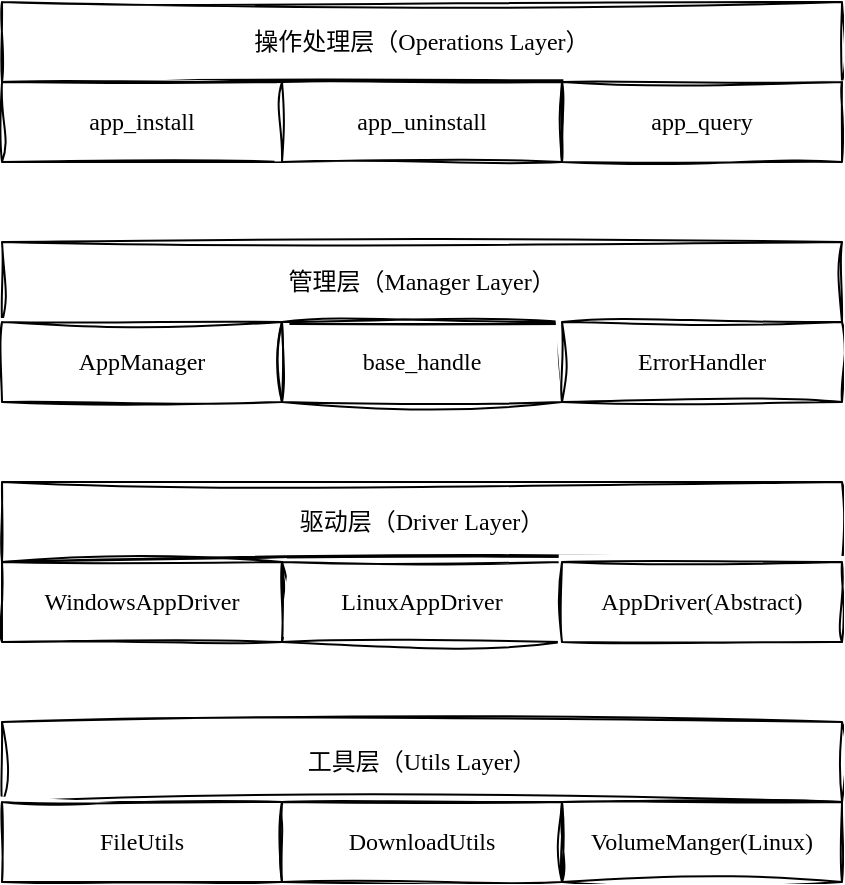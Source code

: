 <mxfile version="26.2.12">
  <diagram name="Page-1" id="xp7nAYu0gN9C_gB3B9_X">
    <mxGraphModel dx="706" dy="451" grid="1" gridSize="10" guides="1" tooltips="1" connect="1" arrows="1" fold="1" page="1" pageScale="1" pageWidth="827" pageHeight="1169" math="0" shadow="0">
      <root>
        <mxCell id="0" />
        <mxCell id="1" parent="0" />
        <mxCell id="y2FFKVEh2QQAg2XDI28p-1" value="操作处理层（Operations Layer）" style="rounded=0;whiteSpace=wrap;html=1;sketch=1;hachureGap=4;jiggle=2;curveFitting=1;fontFamily=Maple Mono NF;" vertex="1" parent="1">
          <mxGeometry x="80" y="80" width="420" height="40" as="geometry" />
        </mxCell>
        <mxCell id="y2FFKVEh2QQAg2XDI28p-2" value="app_install" style="rounded=0;whiteSpace=wrap;html=1;sketch=1;hachureGap=4;jiggle=2;curveFitting=1;fontFamily=Maple Mono NF;fontSize=12;" vertex="1" parent="1">
          <mxGeometry x="80" y="120" width="140" height="40" as="geometry" />
        </mxCell>
        <mxCell id="y2FFKVEh2QQAg2XDI28p-3" value="app_uninstall" style="rounded=0;whiteSpace=wrap;html=1;sketch=1;hachureGap=4;jiggle=2;curveFitting=1;fontFamily=Maple Mono NF;fontSize=12;" vertex="1" parent="1">
          <mxGeometry x="220" y="120" width="140" height="40" as="geometry" />
        </mxCell>
        <mxCell id="y2FFKVEh2QQAg2XDI28p-4" value="app_query" style="rounded=0;whiteSpace=wrap;html=1;sketch=1;hachureGap=4;jiggle=2;curveFitting=1;fontFamily=Maple Mono NF;fontSize=12;" vertex="1" parent="1">
          <mxGeometry x="360" y="120" width="140" height="40" as="geometry" />
        </mxCell>
        <mxCell id="y2FFKVEh2QQAg2XDI28p-5" value="管理层（Manager Layer）" style="rounded=0;whiteSpace=wrap;html=1;sketch=1;hachureGap=4;jiggle=2;curveFitting=1;fontFamily=Maple Mono NF;" vertex="1" parent="1">
          <mxGeometry x="80" y="200" width="420" height="40" as="geometry" />
        </mxCell>
        <mxCell id="y2FFKVEh2QQAg2XDI28p-6" value="AppManager" style="rounded=0;whiteSpace=wrap;html=1;sketch=1;hachureGap=4;jiggle=2;curveFitting=1;fontFamily=Maple Mono NF;fontSize=12;" vertex="1" parent="1">
          <mxGeometry x="80" y="240" width="140" height="40" as="geometry" />
        </mxCell>
        <mxCell id="y2FFKVEh2QQAg2XDI28p-7" value="base_handle" style="rounded=0;whiteSpace=wrap;html=1;sketch=1;hachureGap=4;jiggle=2;curveFitting=1;fontFamily=Maple Mono NF;fontSize=12;" vertex="1" parent="1">
          <mxGeometry x="220" y="240" width="140" height="40" as="geometry" />
        </mxCell>
        <mxCell id="y2FFKVEh2QQAg2XDI28p-8" value="ErrorHandler" style="rounded=0;whiteSpace=wrap;html=1;sketch=1;hachureGap=4;jiggle=2;curveFitting=1;fontFamily=Maple Mono NF;fontSize=12;" vertex="1" parent="1">
          <mxGeometry x="360" y="240" width="140" height="40" as="geometry" />
        </mxCell>
        <mxCell id="y2FFKVEh2QQAg2XDI28p-9" value="驱动层（Driver Layer）" style="rounded=0;whiteSpace=wrap;html=1;sketch=1;hachureGap=4;jiggle=2;curveFitting=1;fontFamily=Maple Mono NF;" vertex="1" parent="1">
          <mxGeometry x="80" y="320" width="420" height="40" as="geometry" />
        </mxCell>
        <mxCell id="y2FFKVEh2QQAg2XDI28p-10" value="WindowsAppDriver" style="rounded=0;whiteSpace=wrap;html=1;sketch=1;hachureGap=4;jiggle=2;curveFitting=1;fontFamily=Maple Mono NF;fontSize=12;" vertex="1" parent="1">
          <mxGeometry x="80" y="360" width="140" height="40" as="geometry" />
        </mxCell>
        <mxCell id="y2FFKVEh2QQAg2XDI28p-11" value="LinuxAppDriver" style="rounded=0;whiteSpace=wrap;html=1;sketch=1;hachureGap=4;jiggle=2;curveFitting=1;fontFamily=Maple Mono NF;fontSize=12;" vertex="1" parent="1">
          <mxGeometry x="220" y="360" width="140" height="40" as="geometry" />
        </mxCell>
        <mxCell id="y2FFKVEh2QQAg2XDI28p-12" value="AppDriver(Abstract)" style="rounded=0;whiteSpace=wrap;html=1;sketch=1;hachureGap=4;jiggle=2;curveFitting=1;fontFamily=Maple Mono NF;fontSize=12;" vertex="1" parent="1">
          <mxGeometry x="360" y="360" width="140" height="40" as="geometry" />
        </mxCell>
        <mxCell id="y2FFKVEh2QQAg2XDI28p-13" value="工具层（Utils Layer）" style="rounded=0;whiteSpace=wrap;html=1;sketch=1;hachureGap=4;jiggle=2;curveFitting=1;fontFamily=Maple Mono NF;" vertex="1" parent="1">
          <mxGeometry x="80" y="440" width="420" height="40" as="geometry" />
        </mxCell>
        <mxCell id="y2FFKVEh2QQAg2XDI28p-14" value="FileUtils" style="rounded=0;whiteSpace=wrap;html=1;sketch=1;hachureGap=4;jiggle=2;curveFitting=1;fontFamily=Maple Mono NF;fontSize=12;" vertex="1" parent="1">
          <mxGeometry x="80" y="480" width="140" height="40" as="geometry" />
        </mxCell>
        <mxCell id="y2FFKVEh2QQAg2XDI28p-15" value="DownloadUtils" style="rounded=0;whiteSpace=wrap;html=1;sketch=1;hachureGap=4;jiggle=2;curveFitting=1;fontFamily=Maple Mono NF;fontSize=12;" vertex="1" parent="1">
          <mxGeometry x="220" y="480" width="140" height="40" as="geometry" />
        </mxCell>
        <mxCell id="y2FFKVEh2QQAg2XDI28p-16" value="VolumeManger(Linux)" style="rounded=0;whiteSpace=wrap;html=1;sketch=1;hachureGap=4;jiggle=2;curveFitting=1;fontFamily=Maple Mono NF;fontSize=12;" vertex="1" parent="1">
          <mxGeometry x="360" y="480" width="140" height="40" as="geometry" />
        </mxCell>
      </root>
    </mxGraphModel>
  </diagram>
</mxfile>
